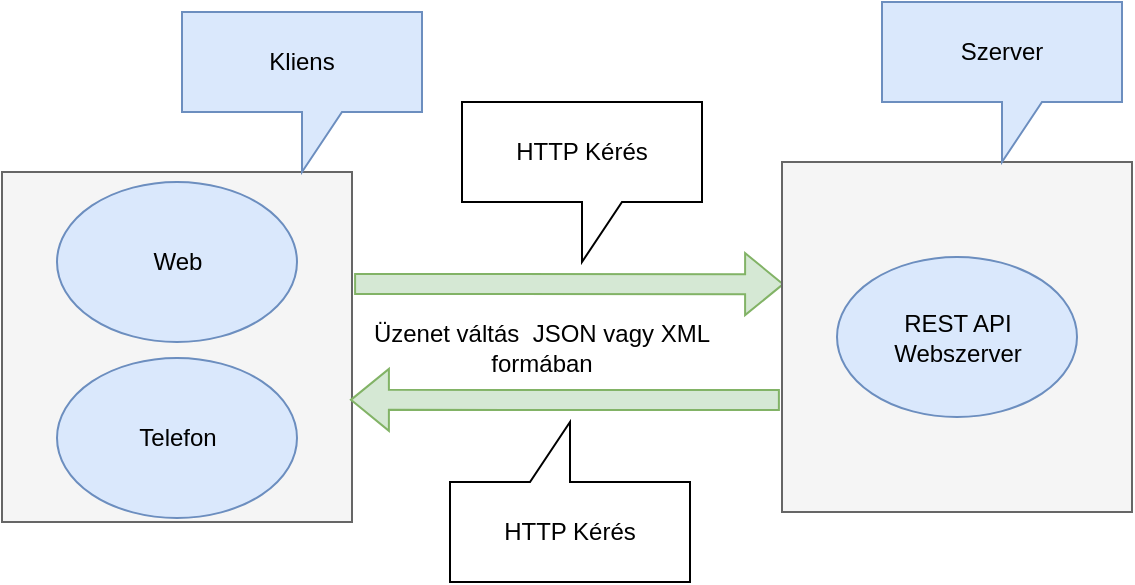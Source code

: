 <mxfile version="17.4.6" type="device"><diagram id="ebsZr28Ysj0AAESVbZTX" name="Page-1"><mxGraphModel dx="1422" dy="762" grid="1" gridSize="10" guides="1" tooltips="1" connect="1" arrows="1" fold="1" page="1" pageScale="1" pageWidth="827" pageHeight="1169" math="0" shadow="0"><root><mxCell id="0"/><mxCell id="1" parent="0"/><mxCell id="ry3VCgVPhcq5hH6e-koS-1" value="" style="whiteSpace=wrap;html=1;aspect=fixed;fillColor=#f5f5f5;strokeColor=#666666;fontColor=#333333;" vertex="1" parent="1"><mxGeometry x="70" y="165" width="175" height="175" as="geometry"/></mxCell><mxCell id="ry3VCgVPhcq5hH6e-koS-2" value="Kliens" style="shape=callout;whiteSpace=wrap;html=1;perimeter=calloutPerimeter;fillColor=#dae8fc;strokeColor=#6c8ebf;" vertex="1" parent="1"><mxGeometry x="160" y="85" width="120" height="80" as="geometry"/></mxCell><mxCell id="ry3VCgVPhcq5hH6e-koS-3" value="Web" style="ellipse;whiteSpace=wrap;html=1;fillColor=#dae8fc;strokeColor=#6c8ebf;" vertex="1" parent="1"><mxGeometry x="97.5" y="170" width="120" height="80" as="geometry"/></mxCell><mxCell id="ry3VCgVPhcq5hH6e-koS-4" value="Telefon" style="ellipse;whiteSpace=wrap;html=1;fillColor=#dae8fc;strokeColor=#6c8ebf;" vertex="1" parent="1"><mxGeometry x="97.5" y="258" width="120" height="80" as="geometry"/></mxCell><mxCell id="ry3VCgVPhcq5hH6e-koS-6" value="" style="shape=flexArrow;endArrow=classic;html=1;rounded=0;exitX=1.006;exitY=0.32;exitDx=0;exitDy=0;exitPerimeter=0;entryX=0.006;entryY=0.349;entryDx=0;entryDy=0;entryPerimeter=0;fillColor=#d5e8d4;strokeColor=#82b366;" edge="1" parent="1" source="ry3VCgVPhcq5hH6e-koS-1" target="ry3VCgVPhcq5hH6e-koS-7"><mxGeometry width="50" height="50" relative="1" as="geometry"><mxPoint x="390" y="420" as="sourcePoint"/><mxPoint x="410" y="221" as="targetPoint"/></mxGeometry></mxCell><mxCell id="ry3VCgVPhcq5hH6e-koS-7" value="" style="whiteSpace=wrap;html=1;aspect=fixed;fillColor=#f5f5f5;strokeColor=#666666;fontColor=#333333;" vertex="1" parent="1"><mxGeometry x="460" y="160" width="175" height="175" as="geometry"/></mxCell><mxCell id="ry3VCgVPhcq5hH6e-koS-8" value="" style="shape=flexArrow;endArrow=classic;html=1;rounded=0;exitX=-0.006;exitY=0.68;exitDx=0;exitDy=0;exitPerimeter=0;entryX=0.994;entryY=0.651;entryDx=0;entryDy=0;entryPerimeter=0;fillColor=#d5e8d4;strokeColor=#82b366;" edge="1" parent="1" source="ry3VCgVPhcq5hH6e-koS-7" target="ry3VCgVPhcq5hH6e-koS-1"><mxGeometry width="50" height="50" relative="1" as="geometry"><mxPoint x="250.08" y="342.03" as="sourcePoint"/><mxPoint x="460.005" y="340.005" as="targetPoint"/></mxGeometry></mxCell><mxCell id="ry3VCgVPhcq5hH6e-koS-10" value="HTTP Kérés" style="shape=callout;whiteSpace=wrap;html=1;perimeter=calloutPerimeter;" vertex="1" parent="1"><mxGeometry x="300" y="130" width="120" height="80" as="geometry"/></mxCell><mxCell id="ry3VCgVPhcq5hH6e-koS-12" value="HTTP Kérés" style="shape=callout;whiteSpace=wrap;html=1;perimeter=calloutPerimeter;direction=west;" vertex="1" parent="1"><mxGeometry x="294" y="290" width="120" height="80" as="geometry"/></mxCell><mxCell id="ry3VCgVPhcq5hH6e-koS-14" value="Szerver" style="shape=callout;whiteSpace=wrap;html=1;perimeter=calloutPerimeter;fillColor=#dae8fc;strokeColor=#6c8ebf;" vertex="1" parent="1"><mxGeometry x="510" y="80" width="120" height="80" as="geometry"/></mxCell><mxCell id="ry3VCgVPhcq5hH6e-koS-17" value="Üzenet váltás&amp;nbsp; JSON vagy XML formában" style="text;html=1;strokeColor=none;fillColor=none;align=center;verticalAlign=middle;whiteSpace=wrap;rounded=0;" vertex="1" parent="1"><mxGeometry x="250" y="237.5" width="180" height="30" as="geometry"/></mxCell><mxCell id="ry3VCgVPhcq5hH6e-koS-19" value="REST API&lt;br&gt;Webszerver" style="ellipse;whiteSpace=wrap;html=1;fillColor=#dae8fc;strokeColor=#6c8ebf;" vertex="1" parent="1"><mxGeometry x="487.5" y="207.5" width="120" height="80" as="geometry"/></mxCell></root></mxGraphModel></diagram></mxfile>